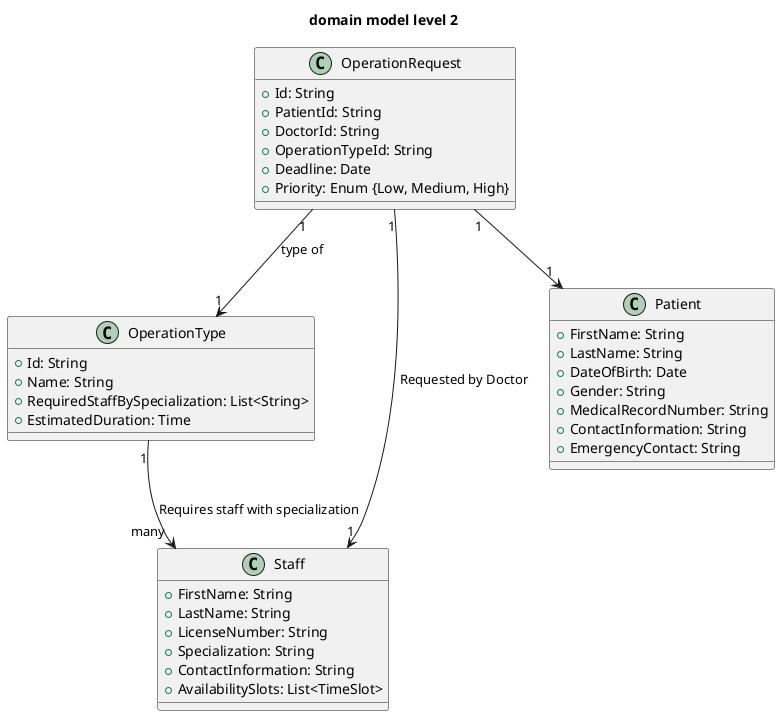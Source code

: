 @startuml namespace domain model level 2
title domain model level 2

class OperationType {
    +Id: String
    +Name: String
    +RequiredStaffBySpecialization: List<String>
    +EstimatedDuration: Time
}

class OperationRequest {
    +Id: String
    +PatientId: String
    +DoctorId: String
    +OperationTypeId: String
    +Deadline: Date
    +Priority: Enum {Low, Medium, High}
}

class Staff {
    +FirstName: String
    +LastName: String
    +LicenseNumber: String
    +Specialization: String
    +ContactInformation: String
    +AvailabilitySlots: List<TimeSlot>
}

class Patient {
    +FirstName: String
    +LastName: String
    +DateOfBirth: Date
    +Gender: String
    +MedicalRecordNumber: String
    +ContactInformation: String
    +EmergencyContact: String
}

OperationRequest "1" --> "1" OperationType : type of
OperationRequest "1" --> "1" Patient
OperationRequest "1" --> "1" Staff : Requested by Doctor
OperationType "1" --> "many" Staff : Requires staff with specialization
@enduml